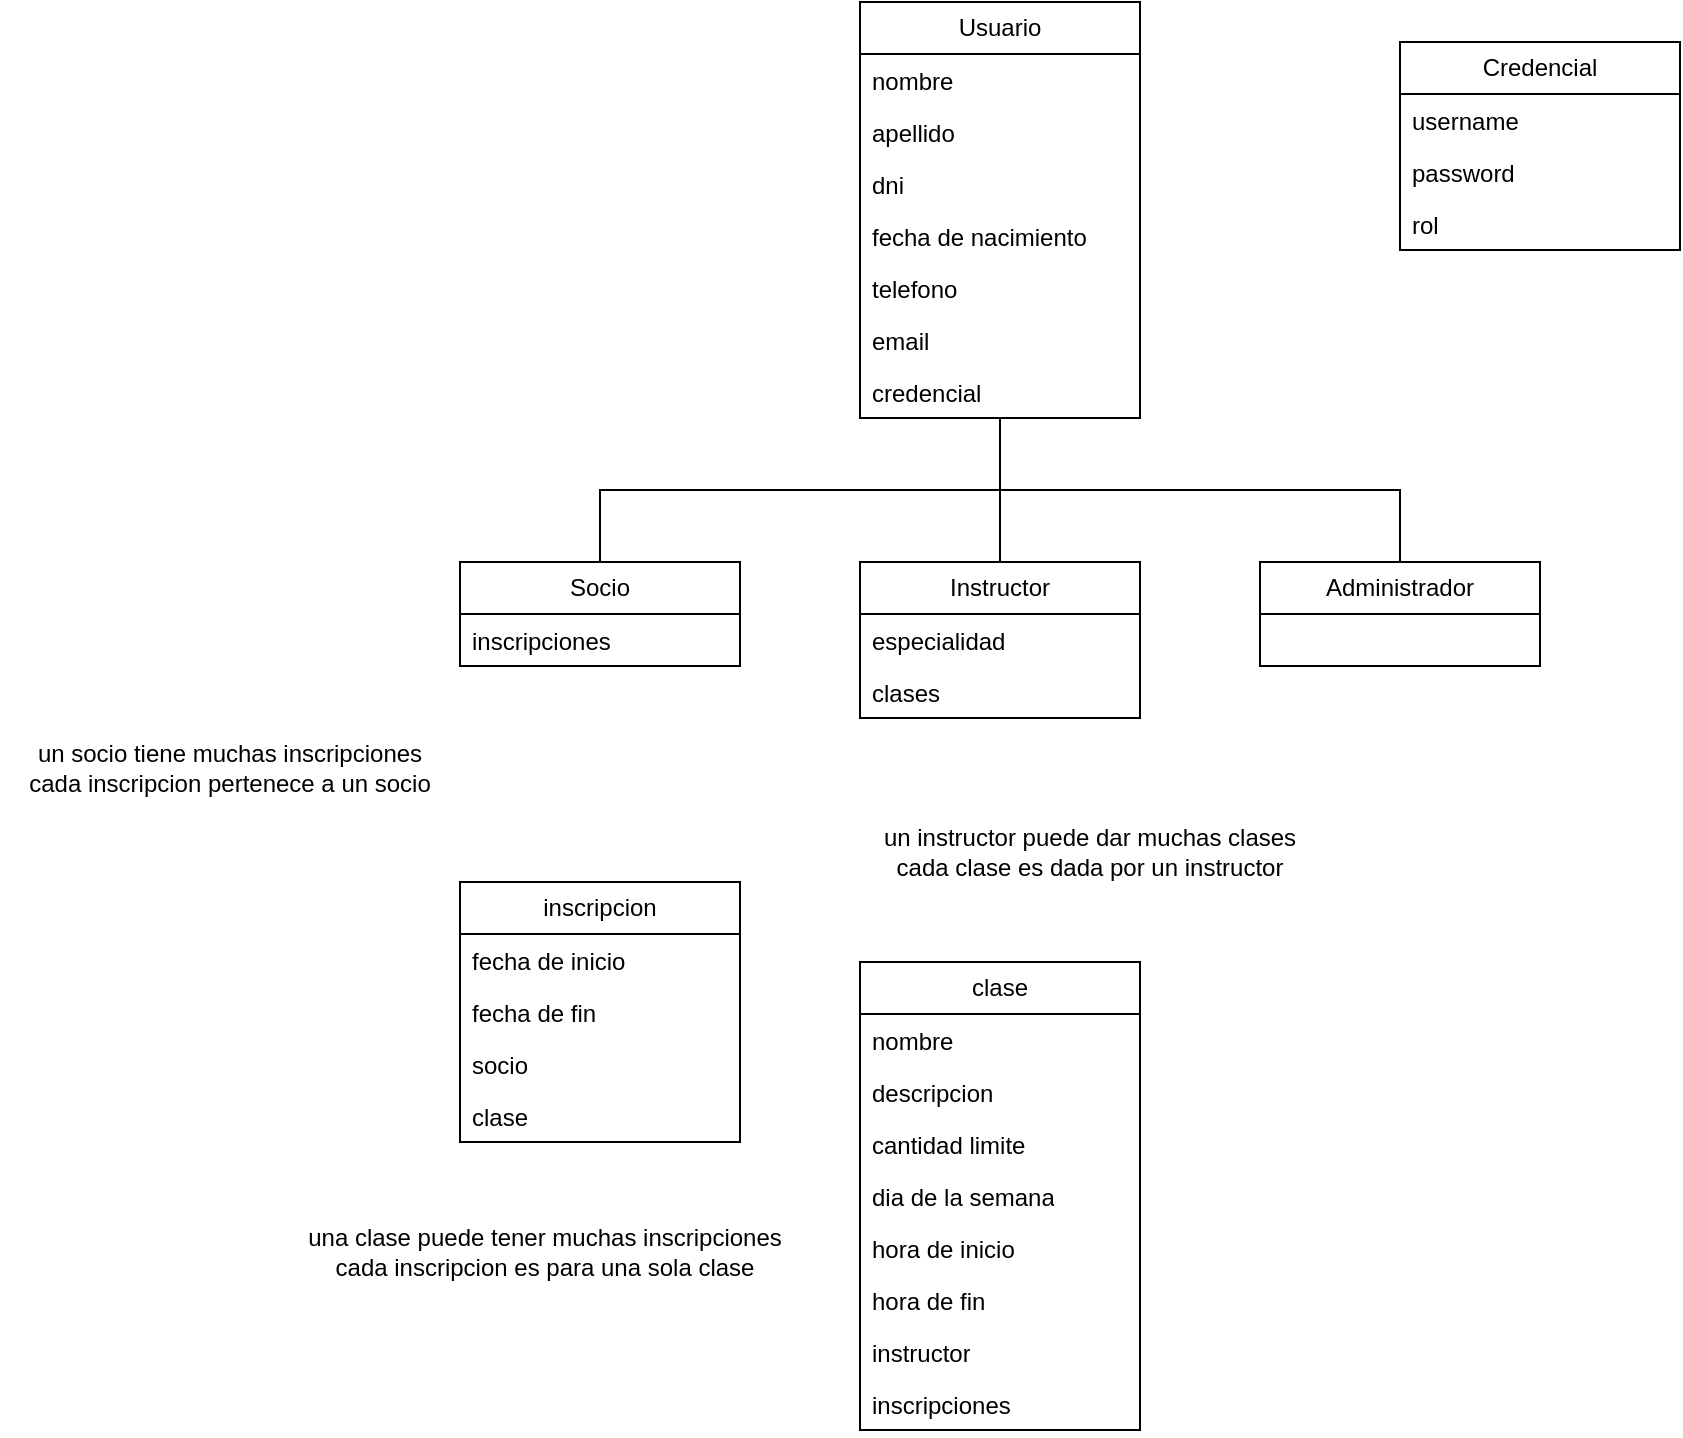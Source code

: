 <mxfile version="26.2.14">
  <diagram name="Página-1" id="AsFeyqHClAEZPl0sTSIK">
    <mxGraphModel dx="1318" dy="900" grid="1" gridSize="10" guides="1" tooltips="1" connect="1" arrows="1" fold="1" page="0" pageScale="1" pageWidth="827" pageHeight="1169" math="0" shadow="0">
      <root>
        <mxCell id="0" />
        <mxCell id="1" parent="0" />
        <mxCell id="Iq8AYZwvZzEjAWdlB7eO-6" style="edgeStyle=orthogonalEdgeStyle;rounded=0;orthogonalLoop=1;jettySize=auto;html=1;exitX=0.5;exitY=0;exitDx=0;exitDy=0;endArrow=none;startFill=0;" edge="1" parent="1" source="0TJl0i_t7W_3QKv92mK8-1" target="0TJl0i_t7W_3QKv92mK8-47">
          <mxGeometry relative="1" as="geometry" />
        </mxCell>
        <mxCell id="0TJl0i_t7W_3QKv92mK8-1" value="Socio" style="swimlane;fontStyle=0;childLayout=stackLayout;horizontal=1;startSize=26;fillColor=none;horizontalStack=0;resizeParent=1;resizeParentMax=0;resizeLast=0;collapsible=1;marginBottom=0;whiteSpace=wrap;html=1;" parent="1" vertex="1">
          <mxGeometry y="200" width="140" height="52" as="geometry" />
        </mxCell>
        <mxCell id="0TJl0i_t7W_3QKv92mK8-12" value="inscripciones" style="text;strokeColor=none;fillColor=none;align=left;verticalAlign=top;spacingLeft=4;spacingRight=4;overflow=hidden;rotatable=0;points=[[0,0.5],[1,0.5]];portConstraint=eastwest;whiteSpace=wrap;html=1;" parent="0TJl0i_t7W_3QKv92mK8-1" vertex="1">
          <mxGeometry y="26" width="140" height="26" as="geometry" />
        </mxCell>
        <mxCell id="0TJl0i_t7W_3QKv92mK8-13" value="Instructor" style="swimlane;fontStyle=0;childLayout=stackLayout;horizontal=1;startSize=26;fillColor=none;horizontalStack=0;resizeParent=1;resizeParentMax=0;resizeLast=0;collapsible=1;marginBottom=0;whiteSpace=wrap;html=1;" parent="1" vertex="1">
          <mxGeometry x="200" y="200" width="140" height="78" as="geometry" />
        </mxCell>
        <mxCell id="0TJl0i_t7W_3QKv92mK8-20" value="especialidad" style="text;strokeColor=none;fillColor=none;align=left;verticalAlign=top;spacingLeft=4;spacingRight=4;overflow=hidden;rotatable=0;points=[[0,0.5],[1,0.5]];portConstraint=eastwest;whiteSpace=wrap;html=1;" parent="0TJl0i_t7W_3QKv92mK8-13" vertex="1">
          <mxGeometry y="26" width="140" height="26" as="geometry" />
        </mxCell>
        <mxCell id="0TJl0i_t7W_3QKv92mK8-19" value="clases" style="text;strokeColor=none;fillColor=none;align=left;verticalAlign=top;spacingLeft=4;spacingRight=4;overflow=hidden;rotatable=0;points=[[0,0.5],[1,0.5]];portConstraint=eastwest;whiteSpace=wrap;html=1;" parent="0TJl0i_t7W_3QKv92mK8-13" vertex="1">
          <mxGeometry y="52" width="140" height="26" as="geometry" />
        </mxCell>
        <mxCell id="Iq8AYZwvZzEjAWdlB7eO-8" style="edgeStyle=orthogonalEdgeStyle;rounded=0;orthogonalLoop=1;jettySize=auto;html=1;exitX=0.5;exitY=0;exitDx=0;exitDy=0;entryX=0.5;entryY=1;entryDx=0;entryDy=0;endArrow=none;startFill=0;" edge="1" parent="1" source="0TJl0i_t7W_3QKv92mK8-21" target="0TJl0i_t7W_3QKv92mK8-47">
          <mxGeometry relative="1" as="geometry">
            <mxPoint x="270" y="140" as="targetPoint" />
          </mxGeometry>
        </mxCell>
        <mxCell id="0TJl0i_t7W_3QKv92mK8-21" value="Administrador" style="swimlane;fontStyle=0;childLayout=stackLayout;horizontal=1;startSize=26;fillColor=none;horizontalStack=0;resizeParent=1;resizeParentMax=0;resizeLast=0;collapsible=1;marginBottom=0;whiteSpace=wrap;html=1;" parent="1" vertex="1">
          <mxGeometry x="400" y="200" width="140" height="52" as="geometry" />
        </mxCell>
        <mxCell id="0TJl0i_t7W_3QKv92mK8-36" value="Credencial" style="swimlane;fontStyle=0;childLayout=stackLayout;horizontal=1;startSize=26;fillColor=none;horizontalStack=0;resizeParent=1;resizeParentMax=0;resizeLast=0;collapsible=1;marginBottom=0;whiteSpace=wrap;html=1;" parent="1" vertex="1">
          <mxGeometry x="470" y="-60" width="140" height="104" as="geometry" />
        </mxCell>
        <mxCell id="0TJl0i_t7W_3QKv92mK8-37" value="username" style="text;strokeColor=none;fillColor=none;align=left;verticalAlign=top;spacingLeft=4;spacingRight=4;overflow=hidden;rotatable=0;points=[[0,0.5],[1,0.5]];portConstraint=eastwest;whiteSpace=wrap;html=1;" parent="0TJl0i_t7W_3QKv92mK8-36" vertex="1">
          <mxGeometry y="26" width="140" height="26" as="geometry" />
        </mxCell>
        <mxCell id="0TJl0i_t7W_3QKv92mK8-38" value="password" style="text;strokeColor=none;fillColor=none;align=left;verticalAlign=top;spacingLeft=4;spacingRight=4;overflow=hidden;rotatable=0;points=[[0,0.5],[1,0.5]];portConstraint=eastwest;whiteSpace=wrap;html=1;" parent="0TJl0i_t7W_3QKv92mK8-36" vertex="1">
          <mxGeometry y="52" width="140" height="26" as="geometry" />
        </mxCell>
        <mxCell id="0TJl0i_t7W_3QKv92mK8-39" value="rol" style="text;strokeColor=none;fillColor=none;align=left;verticalAlign=top;spacingLeft=4;spacingRight=4;overflow=hidden;rotatable=0;points=[[0,0.5],[1,0.5]];portConstraint=eastwest;whiteSpace=wrap;html=1;" parent="0TJl0i_t7W_3QKv92mK8-36" vertex="1">
          <mxGeometry y="78" width="140" height="26" as="geometry" />
        </mxCell>
        <mxCell id="0TJl0i_t7W_3QKv92mK8-47" value="Usuario" style="swimlane;fontStyle=0;childLayout=stackLayout;horizontal=1;startSize=26;fillColor=none;horizontalStack=0;resizeParent=1;resizeParentMax=0;resizeLast=0;collapsible=1;marginBottom=0;whiteSpace=wrap;html=1;" parent="1" vertex="1">
          <mxGeometry x="200" y="-80" width="140" height="208" as="geometry" />
        </mxCell>
        <mxCell id="0TJl0i_t7W_3QKv92mK8-48" value="nombre" style="text;strokeColor=none;fillColor=none;align=left;verticalAlign=top;spacingLeft=4;spacingRight=4;overflow=hidden;rotatable=0;points=[[0,0.5],[1,0.5]];portConstraint=eastwest;whiteSpace=wrap;html=1;" parent="0TJl0i_t7W_3QKv92mK8-47" vertex="1">
          <mxGeometry y="26" width="140" height="26" as="geometry" />
        </mxCell>
        <mxCell id="0TJl0i_t7W_3QKv92mK8-49" value="apellido" style="text;strokeColor=none;fillColor=none;align=left;verticalAlign=top;spacingLeft=4;spacingRight=4;overflow=hidden;rotatable=0;points=[[0,0.5],[1,0.5]];portConstraint=eastwest;whiteSpace=wrap;html=1;" parent="0TJl0i_t7W_3QKv92mK8-47" vertex="1">
          <mxGeometry y="52" width="140" height="26" as="geometry" />
        </mxCell>
        <mxCell id="0TJl0i_t7W_3QKv92mK8-50" value="dni" style="text;strokeColor=none;fillColor=none;align=left;verticalAlign=top;spacingLeft=4;spacingRight=4;overflow=hidden;rotatable=0;points=[[0,0.5],[1,0.5]];portConstraint=eastwest;whiteSpace=wrap;html=1;" parent="0TJl0i_t7W_3QKv92mK8-47" vertex="1">
          <mxGeometry y="78" width="140" height="26" as="geometry" />
        </mxCell>
        <mxCell id="Iq8AYZwvZzEjAWdlB7eO-1" value="fecha de nacimiento" style="text;strokeColor=none;fillColor=none;align=left;verticalAlign=top;spacingLeft=4;spacingRight=4;overflow=hidden;rotatable=0;points=[[0,0.5],[1,0.5]];portConstraint=eastwest;whiteSpace=wrap;html=1;" vertex="1" parent="0TJl0i_t7W_3QKv92mK8-47">
          <mxGeometry y="104" width="140" height="26" as="geometry" />
        </mxCell>
        <mxCell id="Iq8AYZwvZzEjAWdlB7eO-2" value="telefono" style="text;strokeColor=none;fillColor=none;align=left;verticalAlign=top;spacingLeft=4;spacingRight=4;overflow=hidden;rotatable=0;points=[[0,0.5],[1,0.5]];portConstraint=eastwest;whiteSpace=wrap;html=1;" vertex="1" parent="0TJl0i_t7W_3QKv92mK8-47">
          <mxGeometry y="130" width="140" height="26" as="geometry" />
        </mxCell>
        <mxCell id="Iq8AYZwvZzEjAWdlB7eO-3" value="email" style="text;strokeColor=none;fillColor=none;align=left;verticalAlign=top;spacingLeft=4;spacingRight=4;overflow=hidden;rotatable=0;points=[[0,0.5],[1,0.5]];portConstraint=eastwest;whiteSpace=wrap;html=1;" vertex="1" parent="0TJl0i_t7W_3QKv92mK8-47">
          <mxGeometry y="156" width="140" height="26" as="geometry" />
        </mxCell>
        <mxCell id="Iq8AYZwvZzEjAWdlB7eO-4" value="credencial" style="text;strokeColor=none;fillColor=none;align=left;verticalAlign=top;spacingLeft=4;spacingRight=4;overflow=hidden;rotatable=0;points=[[0,0.5],[1,0.5]];portConstraint=eastwest;whiteSpace=wrap;html=1;" vertex="1" parent="0TJl0i_t7W_3QKv92mK8-47">
          <mxGeometry y="182" width="140" height="26" as="geometry" />
        </mxCell>
        <mxCell id="0TJl0i_t7W_3QKv92mK8-51" value="clase" style="swimlane;fontStyle=0;childLayout=stackLayout;horizontal=1;startSize=26;fillColor=none;horizontalStack=0;resizeParent=1;resizeParentMax=0;resizeLast=0;collapsible=1;marginBottom=0;whiteSpace=wrap;html=1;" parent="1" vertex="1">
          <mxGeometry x="200" y="400" width="140" height="234" as="geometry" />
        </mxCell>
        <mxCell id="0TJl0i_t7W_3QKv92mK8-52" value="nombre" style="text;strokeColor=none;fillColor=none;align=left;verticalAlign=top;spacingLeft=4;spacingRight=4;overflow=hidden;rotatable=0;points=[[0,0.5],[1,0.5]];portConstraint=eastwest;whiteSpace=wrap;html=1;" parent="0TJl0i_t7W_3QKv92mK8-51" vertex="1">
          <mxGeometry y="26" width="140" height="26" as="geometry" />
        </mxCell>
        <mxCell id="0TJl0i_t7W_3QKv92mK8-53" value="descripcion" style="text;strokeColor=none;fillColor=none;align=left;verticalAlign=top;spacingLeft=4;spacingRight=4;overflow=hidden;rotatable=0;points=[[0,0.5],[1,0.5]];portConstraint=eastwest;whiteSpace=wrap;html=1;" parent="0TJl0i_t7W_3QKv92mK8-51" vertex="1">
          <mxGeometry y="52" width="140" height="26" as="geometry" />
        </mxCell>
        <mxCell id="Iq8AYZwvZzEjAWdlB7eO-13" value="cantidad limite" style="text;strokeColor=none;fillColor=none;align=left;verticalAlign=top;spacingLeft=4;spacingRight=4;overflow=hidden;rotatable=0;points=[[0,0.5],[1,0.5]];portConstraint=eastwest;whiteSpace=wrap;html=1;" vertex="1" parent="0TJl0i_t7W_3QKv92mK8-51">
          <mxGeometry y="78" width="140" height="26" as="geometry" />
        </mxCell>
        <mxCell id="0TJl0i_t7W_3QKv92mK8-54" value="dia de la semana" style="text;strokeColor=none;fillColor=none;align=left;verticalAlign=top;spacingLeft=4;spacingRight=4;overflow=hidden;rotatable=0;points=[[0,0.5],[1,0.5]];portConstraint=eastwest;whiteSpace=wrap;html=1;" parent="0TJl0i_t7W_3QKv92mK8-51" vertex="1">
          <mxGeometry y="104" width="140" height="26" as="geometry" />
        </mxCell>
        <mxCell id="0TJl0i_t7W_3QKv92mK8-59" value="hora de inicio" style="text;strokeColor=none;fillColor=none;align=left;verticalAlign=top;spacingLeft=4;spacingRight=4;overflow=hidden;rotatable=0;points=[[0,0.5],[1,0.5]];portConstraint=eastwest;whiteSpace=wrap;html=1;" parent="0TJl0i_t7W_3QKv92mK8-51" vertex="1">
          <mxGeometry y="130" width="140" height="26" as="geometry" />
        </mxCell>
        <mxCell id="0TJl0i_t7W_3QKv92mK8-60" value="hora de fin" style="text;strokeColor=none;fillColor=none;align=left;verticalAlign=top;spacingLeft=4;spacingRight=4;overflow=hidden;rotatable=0;points=[[0,0.5],[1,0.5]];portConstraint=eastwest;whiteSpace=wrap;html=1;" parent="0TJl0i_t7W_3QKv92mK8-51" vertex="1">
          <mxGeometry y="156" width="140" height="26" as="geometry" />
        </mxCell>
        <mxCell id="0TJl0i_t7W_3QKv92mK8-61" value="instructor" style="text;strokeColor=none;fillColor=none;align=left;verticalAlign=top;spacingLeft=4;spacingRight=4;overflow=hidden;rotatable=0;points=[[0,0.5],[1,0.5]];portConstraint=eastwest;whiteSpace=wrap;html=1;" parent="0TJl0i_t7W_3QKv92mK8-51" vertex="1">
          <mxGeometry y="182" width="140" height="26" as="geometry" />
        </mxCell>
        <mxCell id="0TJl0i_t7W_3QKv92mK8-62" value="inscripciones" style="text;strokeColor=none;fillColor=none;align=left;verticalAlign=top;spacingLeft=4;spacingRight=4;overflow=hidden;rotatable=0;points=[[0,0.5],[1,0.5]];portConstraint=eastwest;whiteSpace=wrap;html=1;" parent="0TJl0i_t7W_3QKv92mK8-51" vertex="1">
          <mxGeometry y="208" width="140" height="26" as="geometry" />
        </mxCell>
        <mxCell id="0TJl0i_t7W_3QKv92mK8-55" value="inscripcion" style="swimlane;fontStyle=0;childLayout=stackLayout;horizontal=1;startSize=26;fillColor=none;horizontalStack=0;resizeParent=1;resizeParentMax=0;resizeLast=0;collapsible=1;marginBottom=0;whiteSpace=wrap;html=1;" parent="1" vertex="1">
          <mxGeometry y="360" width="140" height="130" as="geometry" />
        </mxCell>
        <mxCell id="0TJl0i_t7W_3QKv92mK8-56" value="fecha de inicio" style="text;strokeColor=none;fillColor=none;align=left;verticalAlign=top;spacingLeft=4;spacingRight=4;overflow=hidden;rotatable=0;points=[[0,0.5],[1,0.5]];portConstraint=eastwest;whiteSpace=wrap;html=1;" parent="0TJl0i_t7W_3QKv92mK8-55" vertex="1">
          <mxGeometry y="26" width="140" height="26" as="geometry" />
        </mxCell>
        <mxCell id="0TJl0i_t7W_3QKv92mK8-63" value="fecha de fin" style="text;strokeColor=none;fillColor=none;align=left;verticalAlign=top;spacingLeft=4;spacingRight=4;overflow=hidden;rotatable=0;points=[[0,0.5],[1,0.5]];portConstraint=eastwest;whiteSpace=wrap;html=1;" parent="0TJl0i_t7W_3QKv92mK8-55" vertex="1">
          <mxGeometry y="52" width="140" height="26" as="geometry" />
        </mxCell>
        <mxCell id="0TJl0i_t7W_3QKv92mK8-57" value="socio" style="text;strokeColor=none;fillColor=none;align=left;verticalAlign=top;spacingLeft=4;spacingRight=4;overflow=hidden;rotatable=0;points=[[0,0.5],[1,0.5]];portConstraint=eastwest;whiteSpace=wrap;html=1;" parent="0TJl0i_t7W_3QKv92mK8-55" vertex="1">
          <mxGeometry y="78" width="140" height="26" as="geometry" />
        </mxCell>
        <mxCell id="0TJl0i_t7W_3QKv92mK8-58" value="clase" style="text;strokeColor=none;fillColor=none;align=left;verticalAlign=top;spacingLeft=4;spacingRight=4;overflow=hidden;rotatable=0;points=[[0,0.5],[1,0.5]];portConstraint=eastwest;whiteSpace=wrap;html=1;" parent="0TJl0i_t7W_3QKv92mK8-55" vertex="1">
          <mxGeometry y="104" width="140" height="26" as="geometry" />
        </mxCell>
        <mxCell id="0TJl0i_t7W_3QKv92mK8-65" value="una clase puede tener muchas inscripciones&lt;div&gt;cada inscripcion es para una sola clase&lt;/div&gt;" style="text;html=1;align=center;verticalAlign=middle;whiteSpace=wrap;rounded=0;perimeterSpacing=0;" parent="1" vertex="1">
          <mxGeometry x="-80" y="520" width="245" height="50" as="geometry" />
        </mxCell>
        <mxCell id="0TJl0i_t7W_3QKv92mK8-66" value="un socio tiene muchas inscripciones&lt;div&gt;cada inscripcion pertenece a un socio&lt;/div&gt;" style="text;html=1;align=center;verticalAlign=middle;whiteSpace=wrap;rounded=0;" parent="1" vertex="1">
          <mxGeometry x="-230" y="278" width="230" height="50" as="geometry" />
        </mxCell>
        <mxCell id="0TJl0i_t7W_3QKv92mK8-67" value="un instructor puede dar muchas clases&lt;div&gt;cada clase es dada por un instructor&lt;/div&gt;" style="text;html=1;align=center;verticalAlign=middle;whiteSpace=wrap;rounded=0;" parent="1" vertex="1">
          <mxGeometry x="200" y="320" width="230" height="50" as="geometry" />
        </mxCell>
        <mxCell id="Iq8AYZwvZzEjAWdlB7eO-7" style="edgeStyle=orthogonalEdgeStyle;rounded=0;orthogonalLoop=1;jettySize=auto;html=1;exitX=0.5;exitY=0;exitDx=0;exitDy=0;endArrow=none;startFill=0;" edge="1" parent="1" source="0TJl0i_t7W_3QKv92mK8-13">
          <mxGeometry relative="1" as="geometry">
            <mxPoint x="270" y="130" as="targetPoint" />
          </mxGeometry>
        </mxCell>
      </root>
    </mxGraphModel>
  </diagram>
</mxfile>
